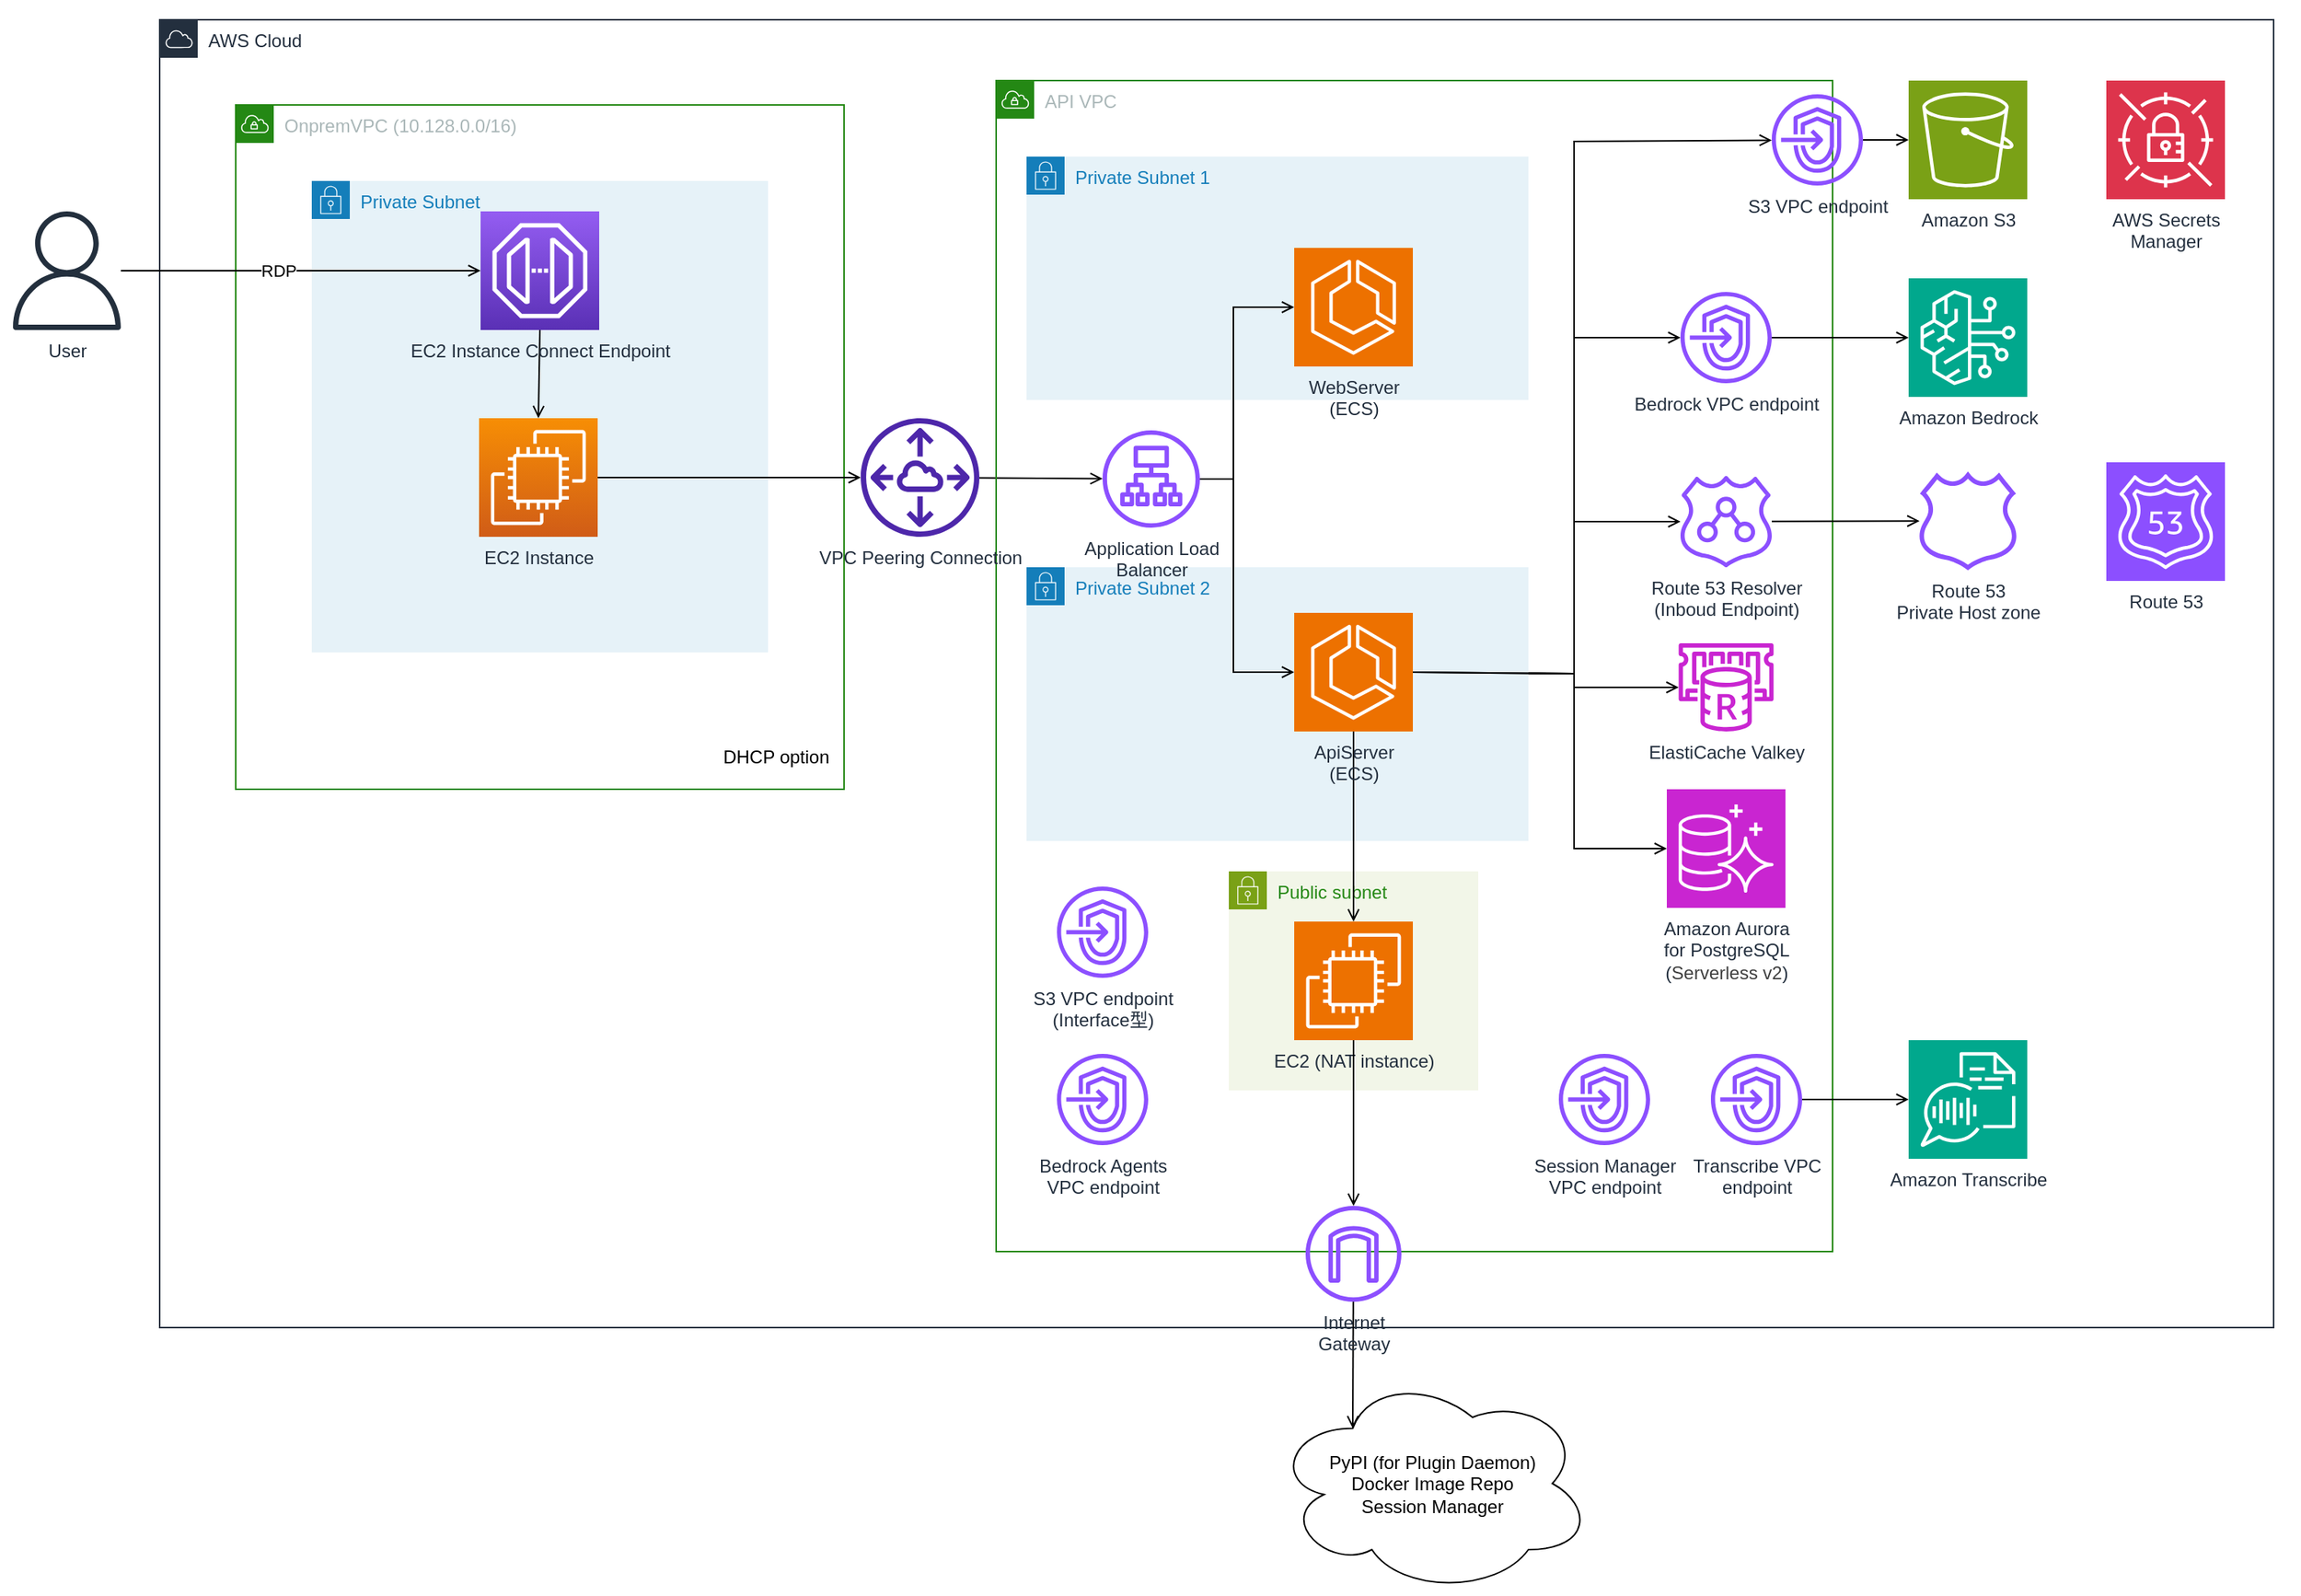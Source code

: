 <mxfile>
    <diagram name="構成図" id="scLz5ZwG_OTEOcT2iZyq">
        <mxGraphModel dx="1638" dy="1256" grid="1" gridSize="10" guides="1" tooltips="1" connect="1" arrows="1" fold="1" page="0" pageScale="1" pageWidth="1100" pageHeight="850" background="#ffffff" math="0" shadow="0">
            <root>
                <mxCell id="-Op6rsn55f1ckGNEvmAQ-0"/>
                <mxCell id="-Op6rsn55f1ckGNEvmAQ-1" style="locked=1;" parent="-Op6rsn55f1ckGNEvmAQ-0"/>
                <mxCell id="0" value="" style="rounded=0;whiteSpace=wrap;html=1;strokeColor=none;" vertex="1" parent="-Op6rsn55f1ckGNEvmAQ-1">
                    <mxGeometry x="-55" y="37" width="1512" height="1047" as="geometry"/>
                </mxCell>
                <mxCell id="-Op6rsn55f1ckGNEvmAQ-7" value="AWS Cloud" style="points=[[0,0],[0.25,0],[0.5,0],[0.75,0],[1,0],[1,0.25],[1,0.5],[1,0.75],[1,1],[0.75,1],[0.5,1],[0.25,1],[0,1],[0,0.75],[0,0.5],[0,0.25]];outlineConnect=0;gradientColor=none;html=1;whiteSpace=wrap;fontSize=12;fontStyle=0;container=0;pointerEvents=0;collapsible=0;recursiveResize=0;shape=mxgraph.aws4.group;grIcon=mxgraph.aws4.group_aws_cloud;strokeColor=#232F3E;fillColor=none;verticalAlign=top;align=left;spacingLeft=30;fontColor=#232F3E;dashed=0;perimeterSpacing=10;" parent="-Op6rsn55f1ckGNEvmAQ-1" vertex="1">
                    <mxGeometry x="50" y="50" width="1390" height="860" as="geometry"/>
                </mxCell>
                <mxCell id="-Op6rsn55f1ckGNEvmAQ-8" value="User" style="sketch=0;outlineConnect=0;fontColor=#232F3E;gradientColor=none;fillColor=#232F3D;strokeColor=none;dashed=0;verticalLabelPosition=bottom;verticalAlign=top;align=center;html=1;fontSize=12;fontStyle=0;aspect=fixed;pointerEvents=1;shape=mxgraph.aws4.user;container=0;" parent="-Op6rsn55f1ckGNEvmAQ-1" vertex="1">
                    <mxGeometry x="-50" y="176" width="78" height="78" as="geometry"/>
                </mxCell>
                <mxCell id="aWdYd8eRBDDAZTukUYf9-21" value="" style="endArrow=open;startArrow=none;html=1;rounded=0;startFill=0;endFill=0;" parent="-Op6rsn55f1ckGNEvmAQ-1" source="-Op6rsn55f1ckGNEvmAQ-16" target="aWdYd8eRBDDAZTukUYf9-20" edge="1">
                    <mxGeometry width="50" height="50" relative="1" as="geometry">
                        <mxPoint x="614" y="352" as="sourcePoint"/>
                        <mxPoint x="640" y="351.732" as="targetPoint"/>
                        <Array as="points"/>
                    </mxGeometry>
                </mxCell>
                <mxCell id="aWdYd8eRBDDAZTukUYf9-26" value="" style="endArrow=open;startArrow=none;html=1;rounded=0;startFill=0;endFill=0;exitX=1;exitY=0.5;exitDx=0;exitDy=0;exitPerimeter=0;" parent="-Op6rsn55f1ckGNEvmAQ-1" source="aWdYd8eRBDDAZTukUYf9-19" target="aWdYd8eRBDDAZTukUYf9-6" edge="1">
                    <mxGeometry width="50" height="50" relative="1" as="geometry">
                        <mxPoint x="990" y="340" as="sourcePoint"/>
                        <mxPoint x="1010" y="390" as="targetPoint"/>
                        <Array as="points">
                            <mxPoint x="980" y="480"/>
                            <mxPoint x="980" y="259"/>
                        </Array>
                    </mxGeometry>
                </mxCell>
                <mxCell id="aWdYd8eRBDDAZTukUYf9-27" value="" style="endArrow=open;startArrow=none;html=1;rounded=0;startFill=0;endFill=0;exitX=1;exitY=0.5;exitDx=0;exitDy=0;exitPerimeter=0;" parent="-Op6rsn55f1ckGNEvmAQ-1" source="aWdYd8eRBDDAZTukUYf9-19" target="aWdYd8eRBDDAZTukUYf9-8" edge="1">
                    <mxGeometry width="50" height="50" relative="1" as="geometry">
                        <mxPoint x="1180" y="203" as="sourcePoint"/>
                        <mxPoint x="1200" y="199" as="targetPoint"/>
                        <Array as="points">
                            <mxPoint x="980" y="480"/>
                            <mxPoint x="980" y="130"/>
                        </Array>
                    </mxGeometry>
                </mxCell>
                <mxCell id="rXge9O6t7DaGYMaKoHD8-5" value="" style="endArrow=open;startArrow=none;html=1;rounded=0;startFill=0;endFill=0;exitX=1;exitY=0.5;exitDx=0;exitDy=0;exitPerimeter=0;" parent="-Op6rsn55f1ckGNEvmAQ-1" source="aWdYd8eRBDDAZTukUYf9-19" target="rXge9O6t7DaGYMaKoHD8-2" edge="1">
                    <mxGeometry width="50" height="50" relative="1" as="geometry">
                        <mxPoint x="884" y="489" as="sourcePoint"/>
                        <mxPoint x="1000" y="380" as="targetPoint"/>
                        <Array as="points">
                            <mxPoint x="980" y="480"/>
                            <mxPoint x="980" y="380"/>
                        </Array>
                    </mxGeometry>
                </mxCell>
                <mxCell id="aWdYd8eRBDDAZTukUYf9-0" value="PyPI (for Plugin Daemon)&lt;div&gt;Docker Image Repo&lt;/div&gt;&lt;div&gt;Session Manager&lt;/div&gt;" style="ellipse;shape=cloud;whiteSpace=wrap;html=1;container=0;" parent="-Op6rsn55f1ckGNEvmAQ-1" vertex="1">
                    <mxGeometry x="782" y="940" width="210" height="145" as="geometry"/>
                </mxCell>
                <mxCell id="A0FoMAuSDGvXEwbJHEUI-2" value="ASR" style="locked=1;" parent="-Op6rsn55f1ckGNEvmAQ-0"/>
                <mxCell id="aWdYd8eRBDDAZTukUYf9-1" value="API VPC" style="points=[[0,0],[0.25,0],[0.5,0],[0.75,0],[1,0],[1,0.25],[1,0.5],[1,0.75],[1,1],[0.75,1],[0.5,1],[0.25,1],[0,1],[0,0.75],[0,0.5],[0,0.25]];outlineConnect=0;gradientColor=none;html=1;whiteSpace=wrap;fontSize=12;fontStyle=0;container=0;pointerEvents=0;collapsible=0;recursiveResize=0;shape=mxgraph.aws4.group;grIcon=mxgraph.aws4.group_vpc;strokeColor=#248814;fillColor=none;verticalAlign=top;align=left;spacingLeft=30;fontColor=#AAB7B8;dashed=0;" parent="A0FoMAuSDGvXEwbJHEUI-2" vertex="1">
                    <mxGeometry x="600" y="90" width="550" height="770" as="geometry"/>
                </mxCell>
                <mxCell id="aWdYd8eRBDDAZTukUYf9-2" value="Private Subnet 1" style="points=[[0,0],[0.25,0],[0.5,0],[0.75,0],[1,0],[1,0.25],[1,0.5],[1,0.75],[1,1],[0.75,1],[0.5,1],[0.25,1],[0,1],[0,0.75],[0,0.5],[0,0.25]];outlineConnect=0;gradientColor=none;html=1;whiteSpace=wrap;fontSize=12;fontStyle=0;container=0;pointerEvents=0;collapsible=0;recursiveResize=0;shape=mxgraph.aws4.group;grIcon=mxgraph.aws4.group_security_group;grStroke=0;strokeColor=#147EBA;fillColor=#E6F2F8;verticalAlign=top;align=left;spacingLeft=30;fontColor=#147EBA;dashed=0;" parent="A0FoMAuSDGvXEwbJHEUI-2" vertex="1">
                    <mxGeometry x="620" y="140" width="330" height="160" as="geometry"/>
                </mxCell>
                <mxCell id="aWdYd8eRBDDAZTukUYf9-3" value="Private Subnet 2" style="points=[[0,0],[0.25,0],[0.5,0],[0.75,0],[1,0],[1,0.25],[1,0.5],[1,0.75],[1,1],[0.75,1],[0.5,1],[0.25,1],[0,1],[0,0.75],[0,0.5],[0,0.25]];outlineConnect=0;gradientColor=none;html=1;whiteSpace=wrap;fontSize=12;fontStyle=0;container=0;pointerEvents=0;collapsible=0;recursiveResize=0;shape=mxgraph.aws4.group;grIcon=mxgraph.aws4.group_security_group;grStroke=0;strokeColor=#147EBA;fillColor=#E6F2F8;verticalAlign=top;align=left;spacingLeft=30;fontColor=#147EBA;dashed=0;" parent="A0FoMAuSDGvXEwbJHEUI-2" vertex="1">
                    <mxGeometry x="620" y="410" width="330" height="180" as="geometry"/>
                </mxCell>
                <mxCell id="aWdYd8eRBDDAZTukUYf9-4" value="Amazon Bedrock" style="sketch=0;points=[[0,0,0],[0.25,0,0],[0.5,0,0],[0.75,0,0],[1,0,0],[0,1,0],[0.25,1,0],[0.5,1,0],[0.75,1,0],[1,1,0],[0,0.25,0],[0,0.5,0],[0,0.75,0],[1,0.25,0],[1,0.5,0],[1,0.75,0]];outlineConnect=0;fontColor=#232F3E;fillColor=#01A88D;strokeColor=#ffffff;dashed=0;verticalLabelPosition=bottom;verticalAlign=top;align=center;html=1;fontSize=12;fontStyle=0;aspect=fixed;shape=mxgraph.aws4.resourceIcon;resIcon=mxgraph.aws4.bedrock;container=0;" parent="A0FoMAuSDGvXEwbJHEUI-2" vertex="1">
                    <mxGeometry x="1200" y="220" width="78" height="78" as="geometry"/>
                </mxCell>
                <mxCell id="aWdYd8eRBDDAZTukUYf9-5" value="" style="endArrow=open;startArrow=none;html=1;rounded=0;startFill=0;entryX=0;entryY=0.5;entryDx=0;entryDy=0;entryPerimeter=0;endFill=0;" parent="A0FoMAuSDGvXEwbJHEUI-2" source="aWdYd8eRBDDAZTukUYf9-6" target="aWdYd8eRBDDAZTukUYf9-4" edge="1">
                    <mxGeometry width="50" height="50" relative="1" as="geometry">
                        <mxPoint x="599" y="264" as="sourcePoint"/>
                        <mxPoint x="680" y="220" as="targetPoint"/>
                        <Array as="points"/>
                    </mxGeometry>
                </mxCell>
                <mxCell id="aWdYd8eRBDDAZTukUYf9-6" value="Bedrock VPC endpoint&lt;div&gt;&lt;br&gt;&lt;/div&gt;" style="sketch=0;outlineConnect=0;fontColor=#232F3E;gradientColor=none;fillColor=#8C4FFF;strokeColor=none;dashed=0;verticalLabelPosition=bottom;verticalAlign=top;align=center;html=1;fontSize=12;fontStyle=0;aspect=fixed;pointerEvents=1;shape=mxgraph.aws4.endpoints;container=0;" parent="A0FoMAuSDGvXEwbJHEUI-2" vertex="1">
                    <mxGeometry x="1050" y="229" width="60" height="60" as="geometry"/>
                </mxCell>
                <mxCell id="aWdYd8eRBDDAZTukUYf9-7" value="Amazon S3" style="sketch=0;points=[[0,0,0],[0.25,0,0],[0.5,0,0],[0.75,0,0],[1,0,0],[0,1,0],[0.25,1,0],[0.5,1,0],[0.75,1,0],[1,1,0],[0,0.25,0],[0,0.5,0],[0,0.75,0],[1,0.25,0],[1,0.5,0],[1,0.75,0]];outlineConnect=0;fontColor=#232F3E;fillColor=#7AA116;strokeColor=#ffffff;dashed=0;verticalLabelPosition=bottom;verticalAlign=top;align=center;html=1;fontSize=12;fontStyle=0;aspect=fixed;shape=mxgraph.aws4.resourceIcon;resIcon=mxgraph.aws4.s3;" parent="A0FoMAuSDGvXEwbJHEUI-2" vertex="1">
                    <mxGeometry x="1200" y="90" width="78" height="78" as="geometry"/>
                </mxCell>
                <mxCell id="aWdYd8eRBDDAZTukUYf9-8" value="S3 VPC endpoint&lt;div&gt;&lt;br&gt;&lt;/div&gt;" style="sketch=0;outlineConnect=0;fontColor=#232F3E;gradientColor=none;fillColor=#8C4FFF;strokeColor=none;dashed=0;verticalLabelPosition=bottom;verticalAlign=top;align=center;html=1;fontSize=12;fontStyle=0;aspect=fixed;pointerEvents=1;shape=mxgraph.aws4.endpoints;container=0;" parent="A0FoMAuSDGvXEwbJHEUI-2" vertex="1">
                    <mxGeometry x="1110" y="99" width="60" height="60" as="geometry"/>
                </mxCell>
                <mxCell id="aWdYd8eRBDDAZTukUYf9-9" value="" style="endArrow=open;startArrow=none;html=1;rounded=0;startFill=0;endFill=0;entryX=0;entryY=0.5;entryDx=0;entryDy=0;entryPerimeter=0;" parent="A0FoMAuSDGvXEwbJHEUI-2" source="aWdYd8eRBDDAZTukUYf9-8" target="aWdYd8eRBDDAZTukUYf9-7" edge="1">
                    <mxGeometry width="50" height="50" relative="1" as="geometry">
                        <mxPoint x="884" y="420" as="sourcePoint"/>
                        <mxPoint x="1020" y="331" as="targetPoint"/>
                        <Array as="points"/>
                    </mxGeometry>
                </mxCell>
                <mxCell id="aWdYd8eRBDDAZTukUYf9-10" value="Public subnet" style="points=[[0,0],[0.25,0],[0.5,0],[0.75,0],[1,0],[1,0.25],[1,0.5],[1,0.75],[1,1],[0.75,1],[0.5,1],[0.25,1],[0,1],[0,0.75],[0,0.5],[0,0.25]];outlineConnect=0;gradientColor=none;html=1;whiteSpace=wrap;fontSize=12;fontStyle=0;container=0;pointerEvents=0;collapsible=0;recursiveResize=0;shape=mxgraph.aws4.group;grIcon=mxgraph.aws4.group_security_group;grStroke=0;strokeColor=#7AA116;fillColor=#F2F6E8;verticalAlign=top;align=left;spacingLeft=30;fontColor=#248814;dashed=0;" parent="A0FoMAuSDGvXEwbJHEUI-2" vertex="1">
                    <mxGeometry x="753" y="610" width="164" height="144" as="geometry"/>
                </mxCell>
                <mxCell id="aWdYd8eRBDDAZTukUYf9-11" value="" style="endArrow=open;startArrow=none;html=1;rounded=0;startFill=0;endFill=0;entryX=0.25;entryY=0.25;entryDx=0;entryDy=0;entryPerimeter=0;" parent="A0FoMAuSDGvXEwbJHEUI-2" source="aWdYd8eRBDDAZTukUYf9-12" target="aWdYd8eRBDDAZTukUYf9-0" edge="1">
                    <mxGeometry width="50" height="50" relative="1" as="geometry">
                        <mxPoint x="1085" y="731" as="sourcePoint"/>
                        <mxPoint x="1340" y="721" as="targetPoint"/>
                        <Array as="points"/>
                    </mxGeometry>
                </mxCell>
                <mxCell id="aWdYd8eRBDDAZTukUYf9-12" value="Internet&lt;div&gt;Gateway&lt;/div&gt;" style="sketch=0;outlineConnect=0;fontColor=#232F3E;gradientColor=none;fillColor=#8C4FFF;strokeColor=none;dashed=0;verticalLabelPosition=bottom;verticalAlign=top;align=center;html=1;fontSize=12;fontStyle=0;aspect=fixed;pointerEvents=1;shape=mxgraph.aws4.internet_gateway;container=0;" parent="A0FoMAuSDGvXEwbJHEUI-2" vertex="1">
                    <mxGeometry x="803.5" y="830" width="63" height="63" as="geometry"/>
                </mxCell>
                <mxCell id="rXge9O6t7DaGYMaKoHD8-2" value="Route 53 Resolver&lt;div&gt;(Inboud Endpoint)&lt;/div&gt;" style="sketch=0;outlineConnect=0;fontColor=#232F3E;gradientColor=none;fillColor=#8C4FFF;strokeColor=none;dashed=0;verticalLabelPosition=bottom;verticalAlign=top;align=center;html=1;fontSize=12;fontStyle=0;aspect=fixed;pointerEvents=1;shape=mxgraph.aws4.route_53_resolver;" parent="A0FoMAuSDGvXEwbJHEUI-2" vertex="1">
                    <mxGeometry x="1050" y="350" width="60" height="60" as="geometry"/>
                </mxCell>
                <mxCell id="BU0Ik7JDDgYD2u-8v20c-0" value="Route 53" style="sketch=0;points=[[0,0,0],[0.25,0,0],[0.5,0,0],[0.75,0,0],[1,0,0],[0,1,0],[0.25,1,0],[0.5,1,0],[0.75,1,0],[1,1,0],[0,0.25,0],[0,0.5,0],[0,0.75,0],[1,0.25,0],[1,0.5,0],[1,0.75,0]];outlineConnect=0;fontColor=#232F3E;fillColor=#8C4FFF;strokeColor=#ffffff;dashed=0;verticalLabelPosition=bottom;verticalAlign=top;align=center;html=1;fontSize=12;fontStyle=0;aspect=fixed;shape=mxgraph.aws4.resourceIcon;resIcon=mxgraph.aws4.route_53;" parent="A0FoMAuSDGvXEwbJHEUI-2" vertex="1">
                    <mxGeometry x="1330" y="341" width="78" height="78" as="geometry"/>
                </mxCell>
                <mxCell id="BU0Ik7JDDgYD2u-8v20c-3" value="Route 53&lt;div&gt;Private Host zone&lt;/div&gt;" style="sketch=0;outlineConnect=0;fontColor=#232F3E;gradientColor=none;fillColor=#8C4FFF;strokeColor=none;dashed=0;verticalLabelPosition=bottom;verticalAlign=top;align=center;html=1;fontSize=12;fontStyle=0;aspect=fixed;pointerEvents=1;shape=mxgraph.aws4.hosted_zone;" parent="A0FoMAuSDGvXEwbJHEUI-2" vertex="1">
                    <mxGeometry x="1206.08" y="347" width="65.85" height="65" as="geometry"/>
                </mxCell>
                <mxCell id="BU0Ik7JDDgYD2u-8v20c-4" value="" style="endArrow=open;startArrow=none;html=1;rounded=0;startFill=0;endFill=0;" parent="A0FoMAuSDGvXEwbJHEUI-2" source="rXge9O6t7DaGYMaKoHD8-2" target="BU0Ik7JDDgYD2u-8v20c-3" edge="1">
                    <mxGeometry width="50" height="50" relative="1" as="geometry">
                        <mxPoint x="1120" y="269" as="sourcePoint"/>
                        <mxPoint x="1210" y="269" as="targetPoint"/>
                        <Array as="points"/>
                    </mxGeometry>
                </mxCell>
                <mxCell id="A0FoMAuSDGvXEwbJHEUI-3" value="debug: true" style="locked=1;" parent="-Op6rsn55f1ckGNEvmAQ-0"/>
                <mxCell id="-Op6rsn55f1ckGNEvmAQ-3" value="Private Subnet" style="points=[[0,0],[0.25,0],[0.5,0],[0.75,0],[1,0],[1,0.25],[1,0.5],[1,0.75],[1,1],[0.75,1],[0.5,1],[0.25,1],[0,1],[0,0.75],[0,0.5],[0,0.25]];outlineConnect=0;gradientColor=none;html=1;whiteSpace=wrap;fontSize=12;fontStyle=0;container=0;pointerEvents=0;collapsible=0;recursiveResize=0;shape=mxgraph.aws4.group;grIcon=mxgraph.aws4.group_security_group;grStroke=0;strokeColor=#147EBA;fillColor=#E6F2F8;verticalAlign=top;align=left;spacingLeft=30;fontColor=#147EBA;dashed=0;" parent="A0FoMAuSDGvXEwbJHEUI-3" vertex="1">
                    <mxGeometry x="150" y="156" width="300" height="310" as="geometry"/>
                </mxCell>
                <mxCell id="-Op6rsn55f1ckGNEvmAQ-13" value="OnpremVPC (10.128.0.0/16)" style="points=[[0,0],[0.25,0],[0.5,0],[0.75,0],[1,0],[1,0.25],[1,0.5],[1,0.75],[1,1],[0.75,1],[0.5,1],[0.25,1],[0,1],[0,0.75],[0,0.5],[0,0.25]];outlineConnect=0;gradientColor=none;html=1;whiteSpace=wrap;fontSize=12;fontStyle=0;container=0;pointerEvents=0;collapsible=0;recursiveResize=0;shape=mxgraph.aws4.group;grIcon=mxgraph.aws4.group_vpc;strokeColor=#248814;fillColor=none;verticalAlign=top;align=left;spacingLeft=30;fontColor=#AAB7B8;dashed=0;" parent="A0FoMAuSDGvXEwbJHEUI-3" vertex="1">
                    <mxGeometry x="100" y="106" width="400" height="450" as="geometry"/>
                </mxCell>
                <mxCell id="-Op6rsn55f1ckGNEvmAQ-14" value="EC2 Instance" style="sketch=0;points=[[0,0,0],[0.25,0,0],[0.5,0,0],[0.75,0,0],[1,0,0],[0,1,0],[0.25,1,0],[0.5,1,0],[0.75,1,0],[1,1,0],[0,0.25,0],[0,0.5,0],[0,0.75,0],[1,0.25,0],[1,0.5,0],[1,0.75,0]];outlineConnect=0;fontColor=#232F3E;gradientColor=#F78E04;gradientDirection=north;fillColor=#D05C17;strokeColor=#ffffff;dashed=0;verticalLabelPosition=bottom;verticalAlign=top;align=center;html=1;fontSize=12;fontStyle=0;aspect=fixed;shape=mxgraph.aws4.resourceIcon;resIcon=mxgraph.aws4.ec2;container=0;" parent="A0FoMAuSDGvXEwbJHEUI-3" vertex="1">
                    <mxGeometry x="260" y="312" width="78" height="78" as="geometry"/>
                </mxCell>
                <mxCell id="-Op6rsn55f1ckGNEvmAQ-15" value="" style="endArrow=open;html=1;rounded=0;exitX=0.5;exitY=1;exitDx=0;exitDy=0;exitPerimeter=0;entryX=0.5;entryY=0;entryDx=0;entryDy=0;entryPerimeter=0;endFill=0;" parent="A0FoMAuSDGvXEwbJHEUI-3" source="-Op6rsn55f1ckGNEvmAQ-25" target="-Op6rsn55f1ckGNEvmAQ-14" edge="1">
                    <mxGeometry width="50" height="50" relative="1" as="geometry">
                        <mxPoint x="250" y="346" as="sourcePoint"/>
                        <mxPoint x="300" y="296" as="targetPoint"/>
                    </mxGeometry>
                </mxCell>
                <mxCell id="-Op6rsn55f1ckGNEvmAQ-16" value="VPC Peering Connection" style="sketch=0;outlineConnect=0;fontColor=#232F3E;gradientColor=none;fillColor=#4D27AA;strokeColor=none;dashed=0;verticalLabelPosition=bottom;verticalAlign=top;align=center;html=1;fontSize=12;fontStyle=0;aspect=fixed;pointerEvents=1;shape=mxgraph.aws4.peering;container=0;" parent="A0FoMAuSDGvXEwbJHEUI-3" vertex="1">
                    <mxGeometry x="511" y="312" width="78" height="78" as="geometry"/>
                </mxCell>
                <mxCell id="-Op6rsn55f1ckGNEvmAQ-17" value="" style="endArrow=open;startArrow=none;html=1;rounded=0;exitX=1;exitY=0.5;exitDx=0;exitDy=0;exitPerimeter=0;entryX=0;entryY=0.5;entryDx=0;entryDy=0;entryPerimeter=0;endFill=0;startFill=0;" parent="A0FoMAuSDGvXEwbJHEUI-3" source="-Op6rsn55f1ckGNEvmAQ-14" target="-Op6rsn55f1ckGNEvmAQ-16" edge="1">
                    <mxGeometry width="50" height="50" relative="1" as="geometry">
                        <mxPoint x="340" y="360" as="sourcePoint"/>
                        <mxPoint x="390" y="310" as="targetPoint"/>
                    </mxGeometry>
                </mxCell>
                <mxCell id="-Op6rsn55f1ckGNEvmAQ-24" value="DHCP option" style="text;html=1;align=center;verticalAlign=middle;resizable=0;points=[];autosize=1;strokeColor=none;fillColor=none;container=0;" parent="A0FoMAuSDGvXEwbJHEUI-3" vertex="1">
                    <mxGeometry x="410" y="520" width="90" height="30" as="geometry"/>
                </mxCell>
                <mxCell id="-Op6rsn55f1ckGNEvmAQ-25" value="EC2 Instance Connect Endpoint" style="sketch=0;points=[[0,0,0],[0.25,0,0],[0.5,0,0],[0.75,0,0],[1,0,0],[0,1,0],[0.25,1,0],[0.5,1,0],[0.75,1,0],[1,1,0],[0,0.25,0],[0,0.5,0],[0,0.75,0],[1,0.25,0],[1,0.5,0],[1,0.75,0]];outlineConnect=0;fontColor=#232F3E;gradientColor=#945DF2;gradientDirection=north;fillColor=#5A30B5;strokeColor=#ffffff;dashed=0;verticalLabelPosition=bottom;verticalAlign=top;align=center;html=1;fontSize=12;fontStyle=0;aspect=fixed;shape=mxgraph.aws4.resourceIcon;resIcon=mxgraph.aws4.endpoint;container=0;" parent="A0FoMAuSDGvXEwbJHEUI-3" vertex="1">
                    <mxGeometry x="261" y="176" width="78" height="78" as="geometry"/>
                </mxCell>
                <mxCell id="-Op6rsn55f1ckGNEvmAQ-9" value="" style="endArrow=open;html=1;rounded=0;exitX=1;exitY=0.5;exitDx=0;exitDy=0;exitPerimeter=0;entryX=0;entryY=0.5;entryDx=0;entryDy=0;entryPerimeter=0;endFill=0;" parent="A0FoMAuSDGvXEwbJHEUI-3" source="-Op6rsn55f1ckGNEvmAQ-8" target="-Op6rsn55f1ckGNEvmAQ-25" edge="1">
                    <mxGeometry width="50" height="50" relative="1" as="geometry">
                        <mxPoint x="190" y="146" as="sourcePoint"/>
                        <mxPoint x="240" y="96" as="targetPoint"/>
                    </mxGeometry>
                </mxCell>
                <mxCell id="-Op6rsn55f1ckGNEvmAQ-10" value="RDP" style="edgeLabel;html=1;align=center;verticalAlign=middle;resizable=0;points=[];container=0;" parent="-Op6rsn55f1ckGNEvmAQ-9" vertex="1" connectable="0">
                    <mxGeometry x="-0.136" y="-6" relative="1" as="geometry">
                        <mxPoint x="1" y="-6" as="offset"/>
                    </mxGeometry>
                </mxCell>
                <mxCell id="jjFCbZ7Wsx-VuOCYujKB-0" value="difySetup: true" style="locked=1;" parent="-Op6rsn55f1ckGNEvmAQ-0"/>
                <mxCell id="aWdYd8eRBDDAZTukUYf9-14" value="EC2 (NAT instance)" style="sketch=0;points=[[0,0,0],[0.25,0,0],[0.5,0,0],[0.75,0,0],[1,0,0],[0,1,0],[0.25,1,0],[0.5,1,0],[0.75,1,0],[1,1,0],[0,0.25,0],[0,0.5,0],[0,0.75,0],[1,0.25,0],[1,0.5,0],[1,0.75,0]];outlineConnect=0;fontColor=#232F3E;fillColor=#ED7100;strokeColor=#ffffff;dashed=0;verticalLabelPosition=bottom;verticalAlign=top;align=center;html=1;fontSize=12;fontStyle=0;aspect=fixed;shape=mxgraph.aws4.resourceIcon;resIcon=mxgraph.aws4.ec2;container=0;" parent="jjFCbZ7Wsx-VuOCYujKB-0" vertex="1">
                    <mxGeometry x="796" y="643" width="78" height="78" as="geometry"/>
                </mxCell>
                <mxCell id="aWdYd8eRBDDAZTukUYf9-15" value="" style="endArrow=open;startArrow=none;html=1;rounded=0;startFill=0;endFill=0;exitX=0.5;exitY=1;exitDx=0;exitDy=0;exitPerimeter=0;entryX=0.5;entryY=0;entryDx=0;entryDy=0;entryPerimeter=0;" parent="jjFCbZ7Wsx-VuOCYujKB-0" source="aWdYd8eRBDDAZTukUYf9-19" target="aWdYd8eRBDDAZTukUYf9-14" edge="1">
                    <mxGeometry width="50" height="50" relative="1" as="geometry">
                        <mxPoint x="884" y="489" as="sourcePoint"/>
                        <mxPoint x="1051" y="549" as="targetPoint"/>
                    </mxGeometry>
                </mxCell>
                <mxCell id="aWdYd8eRBDDAZTukUYf9-13" value="" style="endArrow=open;startArrow=none;html=1;rounded=0;startFill=0;exitX=0.5;exitY=1;exitDx=0;exitDy=0;exitPerimeter=0;endFill=0;" parent="jjFCbZ7Wsx-VuOCYujKB-0" source="aWdYd8eRBDDAZTukUYf9-14" target="aWdYd8eRBDDAZTukUYf9-12" edge="1">
                    <mxGeometry width="50" height="50" relative="1" as="geometry">
                        <mxPoint x="1050" y="724" as="sourcePoint"/>
                        <mxPoint x="1110" y="721" as="targetPoint"/>
                        <Array as="points"/>
                    </mxGeometry>
                </mxCell>
                <mxCell id="A0FoMAuSDGvXEwbJHEUI-4" value="optional" style="" parent="-Op6rsn55f1ckGNEvmAQ-0"/>
                <mxCell id="tkBSnGC2P5niM5_FBsbE-1" value="Transcribe VPC&lt;div&gt;endpoint&lt;div&gt;&lt;br&gt;&lt;/div&gt;&lt;/div&gt;" style="sketch=0;outlineConnect=0;fontColor=#232F3E;gradientColor=none;fillColor=#8C4FFF;strokeColor=none;dashed=0;verticalLabelPosition=bottom;verticalAlign=top;align=center;html=1;fontSize=12;fontStyle=0;aspect=fixed;pointerEvents=1;shape=mxgraph.aws4.endpoints;container=0;" parent="A0FoMAuSDGvXEwbJHEUI-4" vertex="1">
                    <mxGeometry x="1070" y="730" width="60" height="60" as="geometry"/>
                </mxCell>
                <mxCell id="tkBSnGC2P5niM5_FBsbE-2" value="Bedrock Agents&lt;div&gt;VPC&amp;nbsp;&lt;span style=&quot;background-color: transparent;&quot;&gt;endpoint&lt;/span&gt;&lt;div&gt;&lt;div&gt;&lt;br&gt;&lt;/div&gt;&lt;/div&gt;&lt;/div&gt;" style="sketch=0;outlineConnect=0;fontColor=#232F3E;gradientColor=none;fillColor=#8C4FFF;strokeColor=none;dashed=0;verticalLabelPosition=bottom;verticalAlign=top;align=center;html=1;fontSize=12;fontStyle=0;aspect=fixed;pointerEvents=1;shape=mxgraph.aws4.endpoints;container=0;" parent="A0FoMAuSDGvXEwbJHEUI-4" vertex="1">
                    <mxGeometry x="640" y="730" width="60" height="60" as="geometry"/>
                </mxCell>
                <mxCell id="tkBSnGC2P5niM5_FBsbE-3" value="Session Manager&lt;br&gt;&lt;div&gt;VPC&amp;nbsp;&lt;span style=&quot;background-color: transparent;&quot;&gt;endpoint&lt;/span&gt;&lt;div&gt;&lt;div&gt;&lt;br&gt;&lt;/div&gt;&lt;/div&gt;&lt;/div&gt;" style="sketch=0;outlineConnect=0;fontColor=#232F3E;gradientColor=none;fillColor=#8C4FFF;strokeColor=none;dashed=0;verticalLabelPosition=bottom;verticalAlign=top;align=center;html=1;fontSize=12;fontStyle=0;aspect=fixed;pointerEvents=1;shape=mxgraph.aws4.endpoints;container=0;" parent="A0FoMAuSDGvXEwbJHEUI-4" vertex="1">
                    <mxGeometry x="970" y="730" width="60" height="60" as="geometry"/>
                </mxCell>
                <mxCell id="A0FoMAuSDGvXEwbJHEUI-0" value="" style="endArrow=open;startArrow=none;html=1;rounded=0;startFill=0;entryX=0;entryY=0.5;entryDx=0;entryDy=0;entryPerimeter=0;endFill=0;" parent="A0FoMAuSDGvXEwbJHEUI-4" source="tkBSnGC2P5niM5_FBsbE-1" target="A0FoMAuSDGvXEwbJHEUI-1" edge="1">
                    <mxGeometry width="50" height="50" relative="1" as="geometry">
                        <mxPoint x="1130" y="760" as="sourcePoint"/>
                        <mxPoint x="1220" y="269" as="targetPoint"/>
                        <Array as="points"/>
                    </mxGeometry>
                </mxCell>
                <mxCell id="A0FoMAuSDGvXEwbJHEUI-1" value="Amazon Transcribe" style="sketch=0;points=[[0,0,0],[0.25,0,0],[0.5,0,0],[0.75,0,0],[1,0,0],[0,1,0],[0.25,1,0],[0.5,1,0],[0.75,1,0],[1,1,0],[0,0.25,0],[0,0.5,0],[0,0.75,0],[1,0.25,0],[1,0.5,0],[1,0.75,0]];outlineConnect=0;fontColor=#232F3E;fillColor=#01A88D;strokeColor=#ffffff;dashed=0;verticalLabelPosition=bottom;verticalAlign=top;align=center;html=1;fontSize=12;fontStyle=0;aspect=fixed;shape=mxgraph.aws4.resourceIcon;resIcon=mxgraph.aws4.transcribe;" parent="A0FoMAuSDGvXEwbJHEUI-4" vertex="1">
                    <mxGeometry x="1200" y="721" width="78" height="78" as="geometry"/>
                </mxCell>
                <mxCell id="jjFCbZ7Wsx-VuOCYujKB-1" value="&lt;div&gt;&lt;div&gt;&lt;div&gt;S3 VPC endpoint&lt;/div&gt;&lt;/div&gt;&lt;/div&gt;&lt;div&gt;(Interface型&lt;span style=&quot;background-color: transparent;&quot;&gt;)&lt;/span&gt;&lt;/div&gt;" style="sketch=0;outlineConnect=0;fontColor=#232F3E;gradientColor=none;fillColor=#8C4FFF;strokeColor=none;dashed=0;verticalLabelPosition=bottom;verticalAlign=top;align=center;html=1;fontSize=12;fontStyle=0;aspect=fixed;pointerEvents=1;shape=mxgraph.aws4.endpoints;container=0;" vertex="1" parent="A0FoMAuSDGvXEwbJHEUI-4">
                    <mxGeometry x="640" y="620" width="60" height="60" as="geometry"/>
                </mxCell>
                <mxCell id="A0FoMAuSDGvXEwbJHEUI-5" value="DifyOnAWS" style="locked=1;" parent="-Op6rsn55f1ckGNEvmAQ-0"/>
                <mxCell id="aWdYd8eRBDDAZTukUYf9-16" value="WebServer&lt;div&gt;(ECS)&lt;/div&gt;" style="sketch=0;points=[[0,0,0],[0.25,0,0],[0.5,0,0],[0.75,0,0],[1,0,0],[0,1,0],[0.25,1,0],[0.5,1,0],[0.75,1,0],[1,1,0],[0,0.25,0],[0,0.5,0],[0,0.75,0],[1,0.25,0],[1,0.5,0],[1,0.75,0]];outlineConnect=0;fontColor=#232F3E;fillColor=#ED7100;strokeColor=#ffffff;dashed=0;verticalLabelPosition=bottom;verticalAlign=top;align=center;html=1;fontSize=12;fontStyle=0;aspect=fixed;shape=mxgraph.aws4.resourceIcon;resIcon=mxgraph.aws4.ecs;" parent="A0FoMAuSDGvXEwbJHEUI-5" vertex="1">
                    <mxGeometry x="796" y="200" width="78" height="78" as="geometry"/>
                </mxCell>
                <mxCell id="aWdYd8eRBDDAZTukUYf9-17" value="" style="endArrow=open;startArrow=none;html=1;rounded=0;startFill=0;endFill=0;entryX=0;entryY=0.5;entryDx=0;entryDy=0;entryPerimeter=0;" parent="A0FoMAuSDGvXEwbJHEUI-5" source="aWdYd8eRBDDAZTukUYf9-20" target="aWdYd8eRBDDAZTukUYf9-16" edge="1">
                    <mxGeometry width="50" height="50" relative="1" as="geometry">
                        <mxPoint x="416" y="360" as="sourcePoint"/>
                        <mxPoint x="596" y="360" as="targetPoint"/>
                        <Array as="points">
                            <mxPoint x="756" y="352"/>
                            <mxPoint x="756" y="239"/>
                        </Array>
                    </mxGeometry>
                </mxCell>
                <mxCell id="aWdYd8eRBDDAZTukUYf9-18" value="" style="endArrow=open;startArrow=none;html=1;rounded=0;startFill=0;endFill=0;entryX=0;entryY=0.5;entryDx=0;entryDy=0;entryPerimeter=0;" parent="A0FoMAuSDGvXEwbJHEUI-5" source="aWdYd8eRBDDAZTukUYf9-20" target="aWdYd8eRBDDAZTukUYf9-19" edge="1">
                    <mxGeometry width="50" height="50" relative="1" as="geometry">
                        <mxPoint x="744" y="362" as="sourcePoint"/>
                        <mxPoint x="806" y="249" as="targetPoint"/>
                        <Array as="points">
                            <mxPoint x="756" y="352"/>
                            <mxPoint x="756" y="479"/>
                        </Array>
                    </mxGeometry>
                </mxCell>
                <mxCell id="aWdYd8eRBDDAZTukUYf9-20" value="Application Load&lt;div&gt;Balancer&lt;/div&gt;" style="sketch=0;outlineConnect=0;fontColor=#232F3E;gradientColor=none;fillColor=#8C4FFF;strokeColor=none;dashed=0;verticalLabelPosition=bottom;verticalAlign=top;align=center;html=1;fontSize=12;fontStyle=0;aspect=fixed;pointerEvents=1;shape=mxgraph.aws4.application_load_balancer;" parent="A0FoMAuSDGvXEwbJHEUI-5" vertex="1">
                    <mxGeometry x="670" y="320" width="64" height="64" as="geometry"/>
                </mxCell>
                <mxCell id="aWdYd8eRBDDAZTukUYf9-19" value="ApiServer&lt;div&gt;(ECS)&lt;/div&gt;" style="sketch=0;points=[[0,0,0],[0.25,0,0],[0.5,0,0],[0.75,0,0],[1,0,0],[0,1,0],[0.25,1,0],[0.5,1,0],[0.75,1,0],[1,1,0],[0,0.25,0],[0,0.5,0],[0,0.75,0],[1,0.25,0],[1,0.5,0],[1,0.75,0]];outlineConnect=0;fontColor=#232F3E;fillColor=#ED7100;strokeColor=#ffffff;dashed=0;verticalLabelPosition=bottom;verticalAlign=top;align=center;html=1;fontSize=12;fontStyle=0;aspect=fixed;shape=mxgraph.aws4.resourceIcon;resIcon=mxgraph.aws4.ecs;" parent="A0FoMAuSDGvXEwbJHEUI-5" vertex="1">
                    <mxGeometry x="796" y="440" width="78" height="78" as="geometry"/>
                </mxCell>
                <mxCell id="aWdYd8eRBDDAZTukUYf9-24" value="Amazon Aurora&lt;div&gt;&lt;span style=&quot;background-color: transparent;&quot;&gt;for PostgreSQL&lt;/span&gt;&lt;/div&gt;&lt;div&gt;&lt;span style=&quot;background-color: transparent;&quot;&gt;(&lt;/span&gt;&lt;span style=&quot;background-color: transparent; color: rgb(63, 63, 63);&quot;&gt;Serverless v2&lt;/span&gt;&lt;span style=&quot;background-color: transparent;&quot;&gt;)&lt;/span&gt;&lt;/div&gt;" style="sketch=0;points=[[0,0,0],[0.25,0,0],[0.5,0,0],[0.75,0,0],[1,0,0],[0,1,0],[0.25,1,0],[0.5,1,0],[0.75,1,0],[1,1,0],[0,0.25,0],[0,0.5,0],[0,0.75,0],[1,0.25,0],[1,0.5,0],[1,0.75,0]];outlineConnect=0;fontColor=#232F3E;fillColor=#C925D1;strokeColor=#ffffff;dashed=0;verticalLabelPosition=bottom;verticalAlign=top;align=center;html=1;fontSize=12;fontStyle=0;aspect=fixed;shape=mxgraph.aws4.resourceIcon;resIcon=mxgraph.aws4.aurora;" parent="A0FoMAuSDGvXEwbJHEUI-5" vertex="1">
                    <mxGeometry x="1041" y="556" width="78" height="78" as="geometry"/>
                </mxCell>
                <mxCell id="aWdYd8eRBDDAZTukUYf9-25" value="ElastiCache Valkey" style="sketch=0;outlineConnect=0;fontColor=#232F3E;gradientColor=none;fillColor=#C925D1;strokeColor=none;dashed=0;verticalLabelPosition=bottom;verticalAlign=top;align=center;html=1;fontSize=12;fontStyle=0;aspect=fixed;pointerEvents=1;shape=mxgraph.aws4.elasticache_for_redis;" parent="A0FoMAuSDGvXEwbJHEUI-5" vertex="1">
                    <mxGeometry x="1047.21" y="460" width="65.57" height="58" as="geometry"/>
                </mxCell>
                <mxCell id="aWdYd8eRBDDAZTukUYf9-22" value="" style="endArrow=open;startArrow=none;html=1;rounded=0;startFill=0;endFill=0;exitX=1;exitY=0.5;exitDx=0;exitDy=0;exitPerimeter=0;" parent="A0FoMAuSDGvXEwbJHEUI-5" source="aWdYd8eRBDDAZTukUYf9-19" target="aWdYd8eRBDDAZTukUYf9-25" edge="1">
                    <mxGeometry width="50" height="50" relative="1" as="geometry">
                        <mxPoint x="884" y="489" as="sourcePoint"/>
                        <mxPoint x="1051" y="549" as="targetPoint"/>
                        <Array as="points">
                            <mxPoint x="980" y="480"/>
                            <mxPoint x="980" y="489"/>
                        </Array>
                    </mxGeometry>
                </mxCell>
                <mxCell id="aWdYd8eRBDDAZTukUYf9-23" value="" style="endArrow=open;startArrow=none;html=1;rounded=0;startFill=0;endFill=0;exitX=1;exitY=0.5;exitDx=0;exitDy=0;exitPerimeter=0;entryX=0;entryY=0.5;entryDx=0;entryDy=0;entryPerimeter=0;" parent="A0FoMAuSDGvXEwbJHEUI-5" source="aWdYd8eRBDDAZTukUYf9-19" target="aWdYd8eRBDDAZTukUYf9-24" edge="1">
                    <mxGeometry width="50" height="50" relative="1" as="geometry">
                        <mxPoint x="884" y="489" as="sourcePoint"/>
                        <mxPoint x="1120" y="208" as="targetPoint"/>
                        <Array as="points">
                            <mxPoint x="980" y="480"/>
                            <mxPoint x="980" y="595"/>
                        </Array>
                    </mxGeometry>
                </mxCell>
                <mxCell id="aWdYd8eRBDDAZTukUYf9-28" value="AWS Secrets&lt;div&gt;Manager&lt;/div&gt;" style="sketch=0;points=[[0,0,0],[0.25,0,0],[0.5,0,0],[0.75,0,0],[1,0,0],[0,1,0],[0.25,1,0],[0.5,1,0],[0.75,1,0],[1,1,0],[0,0.25,0],[0,0.5,0],[0,0.75,0],[1,0.25,0],[1,0.5,0],[1,0.75,0]];outlineConnect=0;fontColor=#232F3E;fillColor=#DD344C;strokeColor=#ffffff;dashed=0;verticalLabelPosition=bottom;verticalAlign=top;align=center;html=1;fontSize=12;fontStyle=0;aspect=fixed;shape=mxgraph.aws4.resourceIcon;resIcon=mxgraph.aws4.secrets_manager;" parent="A0FoMAuSDGvXEwbJHEUI-5" vertex="1">
                    <mxGeometry x="1330" y="90" width="78" height="78" as="geometry"/>
                </mxCell>
            </root>
        </mxGraphModel>
    </diagram>
    <diagram id="uppT4LE7XmCDqtwzKAN2" name="オンプレイメージ">
        <mxGraphModel dx="1133" dy="691" grid="1" gridSize="10" guides="1" tooltips="1" connect="1" arrows="1" fold="1" page="1" pageScale="1" pageWidth="827" pageHeight="1169" math="0" shadow="0">
            <root>
                <mxCell id="0"/>
                <mxCell id="1" style="locked=1;" parent="0"/>
                <mxCell id="ev9jzA7y2pLPqHoAghrJ-1" value="User" style="sketch=0;outlineConnect=0;fontColor=#232F3E;gradientColor=none;fillColor=#232F3D;strokeColor=none;dashed=0;verticalLabelPosition=bottom;verticalAlign=top;align=center;html=1;fontSize=12;fontStyle=0;aspect=fixed;pointerEvents=1;shape=mxgraph.aws4.user;container=0;" parent="1" vertex="1">
                    <mxGeometry x="60" y="311" width="78" height="78" as="geometry"/>
                </mxCell>
                <mxCell id="ev9jzA7y2pLPqHoAghrJ-2" value="OnPremis Network" style="points=[[0,0],[0.25,0],[0.5,0],[0.75,0],[1,0],[1,0.25],[1,0.5],[1,0.75],[1,1],[0.75,1],[0.5,1],[0.25,1],[0,1],[0,0.75],[0,0.5],[0,0.25]];outlineConnect=0;gradientColor=none;html=1;whiteSpace=wrap;fontSize=12;fontStyle=0;container=0;pointerEvents=0;collapsible=0;recursiveResize=0;shape=mxgraph.aws4.group;grIcon=mxgraph.aws4.group_vpc;strokeColor=#248814;fillColor=none;verticalAlign=top;align=left;spacingLeft=30;fontColor=#AAB7B8;dashed=0;" parent="1" vertex="1">
                    <mxGeometry x="10" y="90" width="364" height="563" as="geometry"/>
                </mxCell>
                <mxCell id="ev9jzA7y2pLPqHoAghrJ-3" value="" style="endArrow=open;startArrow=none;html=1;rounded=0;endFill=0;startFill=0;" parent="1" source="ev9jzA7y2pLPqHoAghrJ-4" target="ev9jzA7y2pLPqHoAghrJ-5" edge="1">
                    <mxGeometry width="50" height="50" relative="1" as="geometry">
                        <mxPoint x="240" y="350" as="sourcePoint"/>
                        <mxPoint x="387" y="354" as="targetPoint"/>
                    </mxGeometry>
                </mxCell>
                <mxCell id="ev9jzA7y2pLPqHoAghrJ-4" value="" style="sketch=0;outlineConnect=0;fontColor=#232F3E;gradientColor=none;fillColor=#232F3D;strokeColor=none;dashed=0;verticalLabelPosition=bottom;verticalAlign=top;align=center;html=1;fontSize=12;fontStyle=0;aspect=fixed;pointerEvents=1;shape=mxgraph.aws4.client;" parent="1" vertex="1">
                    <mxGeometry x="144" y="313" width="78" height="76" as="geometry"/>
                </mxCell>
                <mxCell id="ev9jzA7y2pLPqHoAghrJ-5" value="お客様ルーター" style="sketch=0;outlineConnect=0;fontColor=#232F3E;gradientColor=none;fillColor=#8C4FFF;strokeColor=none;dashed=0;verticalLabelPosition=bottom;verticalAlign=top;align=center;html=1;fontSize=12;fontStyle=0;aspect=fixed;pointerEvents=1;shape=mxgraph.aws4.customer_gateway;" parent="1" vertex="1">
                    <mxGeometry x="290" y="322" width="59" height="59" as="geometry"/>
                </mxCell>
                <mxCell id="ev9jzA7y2pLPqHoAghrJ-7" value="AWS Cloud" style="points=[[0,0],[0.25,0],[0.5,0],[0.75,0],[1,0],[1,0.25],[1,0.5],[1,0.75],[1,1],[0.75,1],[0.5,1],[0.25,1],[0,1],[0,0.75],[0,0.5],[0,0.25]];outlineConnect=0;gradientColor=none;html=1;whiteSpace=wrap;fontSize=12;fontStyle=0;container=0;pointerEvents=0;collapsible=0;recursiveResize=0;shape=mxgraph.aws4.group;grIcon=mxgraph.aws4.group_aws_cloud;strokeColor=#232F3E;fillColor=none;verticalAlign=top;align=left;spacingLeft=30;fontColor=#232F3E;dashed=0;" parent="1" vertex="1">
                    <mxGeometry x="544" y="10" width="936" height="900" as="geometry"/>
                </mxCell>
                <mxCell id="hodR5Mk7gZ6cRUXSF1xd-91" value="PyPI (for Plugin Daemon)&lt;div&gt;Docker Image Repo&lt;/div&gt;&lt;div&gt;Session Manager&lt;/div&gt;" style="ellipse;shape=cloud;whiteSpace=wrap;html=1;container=0;" parent="1" vertex="1">
                    <mxGeometry x="802" y="940" width="210" height="145" as="geometry"/>
                </mxCell>
                <mxCell id="hodR5Mk7gZ6cRUXSF1xd-113" value="" style="endArrow=open;startArrow=none;html=1;rounded=0;startFill=0;endFill=0;exitX=1;exitY=0.5;exitDx=0;exitDy=0;exitPerimeter=0;" parent="1" source="hodR5Mk7gZ6cRUXSF1xd-107" target="hodR5Mk7gZ6cRUXSF1xd-94" edge="1">
                    <mxGeometry width="50" height="50" relative="1" as="geometry">
                        <mxPoint x="1010" y="340" as="sourcePoint"/>
                        <mxPoint x="1030" y="390" as="targetPoint"/>
                        <Array as="points">
                            <mxPoint x="1000" y="480"/>
                            <mxPoint x="1000" y="259"/>
                        </Array>
                    </mxGeometry>
                </mxCell>
                <mxCell id="hodR5Mk7gZ6cRUXSF1xd-114" value="" style="endArrow=open;startArrow=none;html=1;rounded=0;startFill=0;endFill=0;exitX=1;exitY=0.5;exitDx=0;exitDy=0;exitPerimeter=0;" parent="1" source="hodR5Mk7gZ6cRUXSF1xd-107" target="hodR5Mk7gZ6cRUXSF1xd-96" edge="1">
                    <mxGeometry width="50" height="50" relative="1" as="geometry">
                        <mxPoint x="1200" y="203" as="sourcePoint"/>
                        <mxPoint x="1220" y="199" as="targetPoint"/>
                        <Array as="points">
                            <mxPoint x="1000" y="480"/>
                            <mxPoint x="1000" y="130"/>
                        </Array>
                    </mxGeometry>
                </mxCell>
                <mxCell id="hodR5Mk7gZ6cRUXSF1xd-117" value="" style="endArrow=open;startArrow=none;html=1;rounded=0;startFill=0;endFill=0;exitX=1;exitY=0.5;exitDx=0;exitDy=0;exitPerimeter=0;" parent="1" source="hodR5Mk7gZ6cRUXSF1xd-107" target="hodR5Mk7gZ6cRUXSF1xd-116" edge="1">
                    <mxGeometry width="50" height="50" relative="1" as="geometry">
                        <mxPoint x="904" y="489" as="sourcePoint"/>
                        <mxPoint x="1020" y="380" as="targetPoint"/>
                        <Array as="points">
                            <mxPoint x="1000" y="480"/>
                            <mxPoint x="1000" y="380"/>
                        </Array>
                    </mxGeometry>
                </mxCell>
                <mxCell id="etF8_mDenh2HOaaWCuXy-2" value="ASR" style="locked=1;" parent="0"/>
                <mxCell id="ev9jzA7y2pLPqHoAghrJ-8" value="API VPC" style="points=[[0,0],[0.25,0],[0.5,0],[0.75,0],[1,0],[1,0.25],[1,0.5],[1,0.75],[1,1],[0.75,1],[0.5,1],[0.25,1],[0,1],[0,0.75],[0,0.5],[0,0.25]];outlineConnect=0;gradientColor=none;html=1;whiteSpace=wrap;fontSize=12;fontStyle=0;container=0;pointerEvents=0;collapsible=0;recursiveResize=0;shape=mxgraph.aws4.group;grIcon=mxgraph.aws4.group_vpc;strokeColor=#248814;fillColor=none;verticalAlign=top;align=left;spacingLeft=30;fontColor=#AAB7B8;dashed=0;" parent="etF8_mDenh2HOaaWCuXy-2" vertex="1">
                    <mxGeometry x="600" y="90" width="570" height="770" as="geometry"/>
                </mxCell>
                <mxCell id="ev9jzA7y2pLPqHoAghrJ-9" value="Private Subnet 1" style="points=[[0,0],[0.25,0],[0.5,0],[0.75,0],[1,0],[1,0.25],[1,0.5],[1,0.75],[1,1],[0.75,1],[0.5,1],[0.25,1],[0,1],[0,0.75],[0,0.5],[0,0.25]];outlineConnect=0;gradientColor=none;html=1;whiteSpace=wrap;fontSize=12;fontStyle=0;container=0;pointerEvents=0;collapsible=0;recursiveResize=0;shape=mxgraph.aws4.group;grIcon=mxgraph.aws4.group_security_group;grStroke=0;strokeColor=#147EBA;fillColor=#E6F2F8;verticalAlign=top;align=left;spacingLeft=30;fontColor=#147EBA;dashed=0;" parent="etF8_mDenh2HOaaWCuXy-2" vertex="1">
                    <mxGeometry x="620" y="140" width="330" height="160" as="geometry"/>
                </mxCell>
                <mxCell id="ev9jzA7y2pLPqHoAghrJ-10" value="Private Subnet 2" style="points=[[0,0],[0.25,0],[0.5,0],[0.75,0],[1,0],[1,0.25],[1,0.5],[1,0.75],[1,1],[0.75,1],[0.5,1],[0.25,1],[0,1],[0,0.75],[0,0.5],[0,0.25]];outlineConnect=0;gradientColor=none;html=1;whiteSpace=wrap;fontSize=12;fontStyle=0;container=0;pointerEvents=0;collapsible=0;recursiveResize=0;shape=mxgraph.aws4.group;grIcon=mxgraph.aws4.group_security_group;grStroke=0;strokeColor=#147EBA;fillColor=#E6F2F8;verticalAlign=top;align=left;spacingLeft=30;fontColor=#147EBA;dashed=0;" parent="etF8_mDenh2HOaaWCuXy-2" vertex="1">
                    <mxGeometry x="620" y="410" width="330" height="180" as="geometry"/>
                </mxCell>
                <mxCell id="hodR5Mk7gZ6cRUXSF1xd-92" value="Amazon Bedrock" style="sketch=0;points=[[0,0,0],[0.25,0,0],[0.5,0,0],[0.75,0,0],[1,0,0],[0,1,0],[0.25,1,0],[0.5,1,0],[0.75,1,0],[1,1,0],[0,0.25,0],[0,0.5,0],[0,0.75,0],[1,0.25,0],[1,0.5,0],[1,0.75,0]];outlineConnect=0;fontColor=#232F3E;fillColor=#01A88D;strokeColor=#ffffff;dashed=0;verticalLabelPosition=bottom;verticalAlign=top;align=center;html=1;fontSize=12;fontStyle=0;aspect=fixed;shape=mxgraph.aws4.resourceIcon;resIcon=mxgraph.aws4.bedrock;container=0;" parent="etF8_mDenh2HOaaWCuXy-2" vertex="1">
                    <mxGeometry x="1220" y="220" width="78" height="78" as="geometry"/>
                </mxCell>
                <mxCell id="hodR5Mk7gZ6cRUXSF1xd-93" value="" style="endArrow=open;startArrow=none;html=1;rounded=0;startFill=0;entryX=0;entryY=0.5;entryDx=0;entryDy=0;entryPerimeter=0;endFill=0;" parent="etF8_mDenh2HOaaWCuXy-2" source="hodR5Mk7gZ6cRUXSF1xd-94" target="hodR5Mk7gZ6cRUXSF1xd-92" edge="1">
                    <mxGeometry width="50" height="50" relative="1" as="geometry">
                        <mxPoint x="619" y="264" as="sourcePoint"/>
                        <mxPoint x="700" y="220" as="targetPoint"/>
                        <Array as="points"/>
                    </mxGeometry>
                </mxCell>
                <mxCell id="hodR5Mk7gZ6cRUXSF1xd-94" value="Bedrock VPC endpoint&lt;div&gt;&lt;br&gt;&lt;/div&gt;" style="sketch=0;outlineConnect=0;fontColor=#232F3E;gradientColor=none;fillColor=#8C4FFF;strokeColor=none;dashed=0;verticalLabelPosition=bottom;verticalAlign=top;align=center;html=1;fontSize=12;fontStyle=0;aspect=fixed;pointerEvents=1;shape=mxgraph.aws4.endpoints;container=0;" parent="etF8_mDenh2HOaaWCuXy-2" vertex="1">
                    <mxGeometry x="1070" y="229" width="60" height="60" as="geometry"/>
                </mxCell>
                <mxCell id="hodR5Mk7gZ6cRUXSF1xd-95" value="Amazon S3" style="sketch=0;points=[[0,0,0],[0.25,0,0],[0.5,0,0],[0.75,0,0],[1,0,0],[0,1,0],[0.25,1,0],[0.5,1,0],[0.75,1,0],[1,1,0],[0,0.25,0],[0,0.5,0],[0,0.75,0],[1,0.25,0],[1,0.5,0],[1,0.75,0]];outlineConnect=0;fontColor=#232F3E;fillColor=#7AA116;strokeColor=#ffffff;dashed=0;verticalLabelPosition=bottom;verticalAlign=top;align=center;html=1;fontSize=12;fontStyle=0;aspect=fixed;shape=mxgraph.aws4.resourceIcon;resIcon=mxgraph.aws4.s3;" parent="etF8_mDenh2HOaaWCuXy-2" vertex="1">
                    <mxGeometry x="1220" y="90" width="78" height="78" as="geometry"/>
                </mxCell>
                <mxCell id="hodR5Mk7gZ6cRUXSF1xd-96" value="S3 VPC endpoint&lt;div&gt;&lt;br&gt;&lt;/div&gt;" style="sketch=0;outlineConnect=0;fontColor=#232F3E;gradientColor=none;fillColor=#8C4FFF;strokeColor=none;dashed=0;verticalLabelPosition=bottom;verticalAlign=top;align=center;html=1;fontSize=12;fontStyle=0;aspect=fixed;pointerEvents=1;shape=mxgraph.aws4.endpoints;container=0;" parent="etF8_mDenh2HOaaWCuXy-2" vertex="1">
                    <mxGeometry x="1130" y="99" width="60" height="60" as="geometry"/>
                </mxCell>
                <mxCell id="hodR5Mk7gZ6cRUXSF1xd-97" value="" style="endArrow=open;startArrow=none;html=1;rounded=0;startFill=0;endFill=0;entryX=0;entryY=0.5;entryDx=0;entryDy=0;entryPerimeter=0;" parent="etF8_mDenh2HOaaWCuXy-2" source="hodR5Mk7gZ6cRUXSF1xd-96" target="hodR5Mk7gZ6cRUXSF1xd-95" edge="1">
                    <mxGeometry width="50" height="50" relative="1" as="geometry">
                        <mxPoint x="904" y="420" as="sourcePoint"/>
                        <mxPoint x="1040" y="331" as="targetPoint"/>
                        <Array as="points"/>
                    </mxGeometry>
                </mxCell>
                <mxCell id="hodR5Mk7gZ6cRUXSF1xd-98" value="Public subnet" style="points=[[0,0],[0.25,0],[0.5,0],[0.75,0],[1,0],[1,0.25],[1,0.5],[1,0.75],[1,1],[0.75,1],[0.5,1],[0.25,1],[0,1],[0,0.75],[0,0.5],[0,0.25]];outlineConnect=0;gradientColor=none;html=1;whiteSpace=wrap;fontSize=12;fontStyle=0;container=0;pointerEvents=0;collapsible=0;recursiveResize=0;shape=mxgraph.aws4.group;grIcon=mxgraph.aws4.group_security_group;grStroke=0;strokeColor=#7AA116;fillColor=#F2F6E8;verticalAlign=top;align=left;spacingLeft=30;fontColor=#248814;dashed=0;" parent="etF8_mDenh2HOaaWCuXy-2" vertex="1">
                    <mxGeometry x="773" y="610" width="164" height="144" as="geometry"/>
                </mxCell>
                <mxCell id="hodR5Mk7gZ6cRUXSF1xd-99" value="" style="endArrow=open;startArrow=none;html=1;rounded=0;startFill=0;endFill=0;entryX=0.25;entryY=0.25;entryDx=0;entryDy=0;entryPerimeter=0;" parent="etF8_mDenh2HOaaWCuXy-2" source="hodR5Mk7gZ6cRUXSF1xd-100" target="hodR5Mk7gZ6cRUXSF1xd-91" edge="1">
                    <mxGeometry width="50" height="50" relative="1" as="geometry">
                        <mxPoint x="1105" y="731" as="sourcePoint"/>
                        <mxPoint x="1360" y="721" as="targetPoint"/>
                        <Array as="points"/>
                    </mxGeometry>
                </mxCell>
                <mxCell id="hodR5Mk7gZ6cRUXSF1xd-100" value="Internet&lt;div&gt;Gateway&lt;/div&gt;" style="sketch=0;outlineConnect=0;fontColor=#232F3E;gradientColor=none;fillColor=#8C4FFF;strokeColor=none;dashed=0;verticalLabelPosition=bottom;verticalAlign=top;align=center;html=1;fontSize=12;fontStyle=0;aspect=fixed;pointerEvents=1;shape=mxgraph.aws4.internet_gateway;container=0;" parent="etF8_mDenh2HOaaWCuXy-2" vertex="1">
                    <mxGeometry x="823.5" y="830" width="63" height="63" as="geometry"/>
                </mxCell>
                <mxCell id="hodR5Mk7gZ6cRUXSF1xd-116" value="Route 53 Resolver&lt;div&gt;(Inboud Endpoint)&lt;/div&gt;" style="sketch=0;outlineConnect=0;fontColor=#232F3E;gradientColor=none;fillColor=#8C4FFF;strokeColor=none;dashed=0;verticalLabelPosition=bottom;verticalAlign=top;align=center;html=1;fontSize=12;fontStyle=0;aspect=fixed;pointerEvents=1;shape=mxgraph.aws4.route_53_resolver;" parent="etF8_mDenh2HOaaWCuXy-2" vertex="1">
                    <mxGeometry x="1070" y="350" width="60" height="60" as="geometry"/>
                </mxCell>
                <mxCell id="hodR5Mk7gZ6cRUXSF1xd-118" value="Route 53" style="sketch=0;points=[[0,0,0],[0.25,0,0],[0.5,0,0],[0.75,0,0],[1,0,0],[0,1,0],[0.25,1,0],[0.5,1,0],[0.75,1,0],[1,1,0],[0,0.25,0],[0,0.5,0],[0,0.75,0],[1,0.25,0],[1,0.5,0],[1,0.75,0]];outlineConnect=0;fontColor=#232F3E;fillColor=#8C4FFF;strokeColor=#ffffff;dashed=0;verticalLabelPosition=bottom;verticalAlign=top;align=center;html=1;fontSize=12;fontStyle=0;aspect=fixed;shape=mxgraph.aws4.resourceIcon;resIcon=mxgraph.aws4.route_53;" parent="etF8_mDenh2HOaaWCuXy-2" vertex="1">
                    <mxGeometry x="1350" y="341" width="78" height="78" as="geometry"/>
                </mxCell>
                <mxCell id="hodR5Mk7gZ6cRUXSF1xd-119" value="Route 53&lt;div&gt;Private Host zone&lt;/div&gt;" style="sketch=0;outlineConnect=0;fontColor=#232F3E;gradientColor=none;fillColor=#8C4FFF;strokeColor=none;dashed=0;verticalLabelPosition=bottom;verticalAlign=top;align=center;html=1;fontSize=12;fontStyle=0;aspect=fixed;pointerEvents=1;shape=mxgraph.aws4.hosted_zone;" parent="etF8_mDenh2HOaaWCuXy-2" vertex="1">
                    <mxGeometry x="1226.08" y="347" width="65.85" height="65" as="geometry"/>
                </mxCell>
                <mxCell id="hodR5Mk7gZ6cRUXSF1xd-120" value="" style="endArrow=open;startArrow=none;html=1;rounded=0;startFill=0;endFill=0;" parent="etF8_mDenh2HOaaWCuXy-2" source="hodR5Mk7gZ6cRUXSF1xd-116" target="hodR5Mk7gZ6cRUXSF1xd-119" edge="1">
                    <mxGeometry width="50" height="50" relative="1" as="geometry">
                        <mxPoint x="1140" y="269" as="sourcePoint"/>
                        <mxPoint x="1230" y="269" as="targetPoint"/>
                        <Array as="points"/>
                    </mxGeometry>
                </mxCell>
                <mxCell id="etF8_mDenh2HOaaWCuXy-3" value="optional" style="" parent="0"/>
                <mxCell id="17wT6440Lqf_hQybz9Ye-1" value="Transcribe VPC&lt;div&gt;endpoint&lt;div&gt;&lt;br&gt;&lt;/div&gt;&lt;/div&gt;" style="sketch=0;outlineConnect=0;fontColor=#232F3E;gradientColor=none;fillColor=#8C4FFF;strokeColor=none;dashed=0;verticalLabelPosition=bottom;verticalAlign=top;align=center;html=1;fontSize=12;fontStyle=0;aspect=fixed;pointerEvents=1;shape=mxgraph.aws4.endpoints;container=0;" parent="etF8_mDenh2HOaaWCuXy-3" vertex="1">
                    <mxGeometry x="1080" y="730" width="60" height="60" as="geometry"/>
                </mxCell>
                <mxCell id="17wT6440Lqf_hQybz9Ye-2" value="Bedrock Agents&lt;div&gt;VPC&amp;nbsp;&lt;span style=&quot;background-color: transparent;&quot;&gt;endpoint&lt;/span&gt;&lt;div&gt;&lt;div&gt;&lt;br&gt;&lt;/div&gt;&lt;/div&gt;&lt;/div&gt;" style="sketch=0;outlineConnect=0;fontColor=#232F3E;gradientColor=none;fillColor=#8C4FFF;strokeColor=none;dashed=0;verticalLabelPosition=bottom;verticalAlign=top;align=center;html=1;fontSize=12;fontStyle=0;aspect=fixed;pointerEvents=1;shape=mxgraph.aws4.endpoints;container=0;" parent="etF8_mDenh2HOaaWCuXy-3" vertex="1">
                    <mxGeometry x="650" y="730" width="60" height="60" as="geometry"/>
                </mxCell>
                <mxCell id="17wT6440Lqf_hQybz9Ye-3" value="Session Manager&lt;br&gt;&lt;div&gt;VPC&amp;nbsp;&lt;span style=&quot;background-color: transparent;&quot;&gt;endpoint&lt;/span&gt;&lt;div&gt;&lt;div&gt;&lt;br&gt;&lt;/div&gt;&lt;/div&gt;&lt;/div&gt;" style="sketch=0;outlineConnect=0;fontColor=#232F3E;gradientColor=none;fillColor=#8C4FFF;strokeColor=none;dashed=0;verticalLabelPosition=bottom;verticalAlign=top;align=center;html=1;fontSize=12;fontStyle=0;aspect=fixed;pointerEvents=1;shape=mxgraph.aws4.endpoints;container=0;" parent="etF8_mDenh2HOaaWCuXy-3" vertex="1">
                    <mxGeometry x="980" y="730" width="60" height="60" as="geometry"/>
                </mxCell>
                <mxCell id="hodR5Mk7gZ6cRUXSF1xd-102" value="EC2 (NAT instance)" style="sketch=0;points=[[0,0,0],[0.25,0,0],[0.5,0,0],[0.75,0,0],[1,0,0],[0,1,0],[0.25,1,0],[0.5,1,0],[0.75,1,0],[1,1,0],[0,0.25,0],[0,0.5,0],[0,0.75,0],[1,0.25,0],[1,0.5,0],[1,0.75,0]];outlineConnect=0;fontColor=#232F3E;fillColor=#ED7100;strokeColor=#ffffff;dashed=0;verticalLabelPosition=bottom;verticalAlign=top;align=center;html=1;fontSize=12;fontStyle=0;aspect=fixed;shape=mxgraph.aws4.resourceIcon;resIcon=mxgraph.aws4.ec2;container=0;" parent="etF8_mDenh2HOaaWCuXy-3" vertex="1">
                    <mxGeometry x="816" y="643" width="78" height="78" as="geometry"/>
                </mxCell>
                <mxCell id="hodR5Mk7gZ6cRUXSF1xd-101" value="" style="endArrow=open;startArrow=none;html=1;rounded=0;startFill=0;exitX=0.5;exitY=1;exitDx=0;exitDy=0;exitPerimeter=0;endFill=0;" parent="etF8_mDenh2HOaaWCuXy-3" source="hodR5Mk7gZ6cRUXSF1xd-102" target="hodR5Mk7gZ6cRUXSF1xd-100" edge="1">
                    <mxGeometry width="50" height="50" relative="1" as="geometry">
                        <mxPoint x="1070" y="724" as="sourcePoint"/>
                        <mxPoint x="1130" y="721" as="targetPoint"/>
                        <Array as="points"/>
                    </mxGeometry>
                </mxCell>
                <mxCell id="hodR5Mk7gZ6cRUXSF1xd-103" value="" style="endArrow=open;startArrow=none;html=1;rounded=0;startFill=0;endFill=0;exitX=0.5;exitY=1;exitDx=0;exitDy=0;exitPerimeter=0;entryX=0.5;entryY=0;entryDx=0;entryDy=0;entryPerimeter=0;" parent="etF8_mDenh2HOaaWCuXy-3" source="hodR5Mk7gZ6cRUXSF1xd-107" target="hodR5Mk7gZ6cRUXSF1xd-102" edge="1">
                    <mxGeometry width="50" height="50" relative="1" as="geometry">
                        <mxPoint x="904" y="489" as="sourcePoint"/>
                        <mxPoint x="1071" y="549" as="targetPoint"/>
                    </mxGeometry>
                </mxCell>
                <mxCell id="7zyXbXJ1CclZbzcMz5Wa-3" value="" style="endArrow=open;startArrow=none;html=1;rounded=0;startFill=0;entryX=0;entryY=0.5;entryDx=0;entryDy=0;entryPerimeter=0;endFill=0;" parent="etF8_mDenh2HOaaWCuXy-3" source="17wT6440Lqf_hQybz9Ye-1" target="7zyXbXJ1CclZbzcMz5Wa-2" edge="1">
                    <mxGeometry width="50" height="50" relative="1" as="geometry">
                        <mxPoint x="1300" y="550" as="sourcePoint"/>
                        <mxPoint x="1230" y="269" as="targetPoint"/>
                        <Array as="points"/>
                    </mxGeometry>
                </mxCell>
                <mxCell id="7zyXbXJ1CclZbzcMz5Wa-2" value="Amazon Transcribe" style="sketch=0;points=[[0,0,0],[0.25,0,0],[0.5,0,0],[0.75,0,0],[1,0,0],[0,1,0],[0.25,1,0],[0.5,1,0],[0.75,1,0],[1,1,0],[0,0.25,0],[0,0.5,0],[0,0.75,0],[1,0.25,0],[1,0.5,0],[1,0.75,0]];outlineConnect=0;fontColor=#232F3E;fillColor=#01A88D;strokeColor=#ffffff;dashed=0;verticalLabelPosition=bottom;verticalAlign=top;align=center;html=1;fontSize=12;fontStyle=0;aspect=fixed;shape=mxgraph.aws4.resourceIcon;resIcon=mxgraph.aws4.transcribe;" parent="etF8_mDenh2HOaaWCuXy-3" vertex="1">
                    <mxGeometry x="1220" y="720" width="78" height="78" as="geometry"/>
                </mxCell>
                <mxCell id="7zyXbXJ1CclZbzcMz5Wa-1" value="お客様作業" style="locked=1;" parent="0"/>
                <mxCell id="ev9jzA7y2pLPqHoAghrJ-23" value="Vritual Private&lt;div&gt;Gateway&lt;/div&gt;" style="sketch=0;outlineConnect=0;fontColor=#232F3E;gradientColor=none;fillColor=#8C4FFF;strokeColor=none;dashed=0;verticalLabelPosition=bottom;verticalAlign=top;align=center;html=1;fontSize=12;fontStyle=0;aspect=fixed;pointerEvents=1;shape=mxgraph.aws4.vpn_gateway;" parent="7zyXbXJ1CclZbzcMz5Wa-1" vertex="1">
                    <mxGeometry x="553" y="321" width="61" height="61" as="geometry"/>
                </mxCell>
                <mxCell id="ev9jzA7y2pLPqHoAghrJ-24" value="" style="endArrow=open;startArrow=none;html=1;rounded=0;startFill=0;endFill=0;exitX=1;exitY=0.5;exitDx=0;exitDy=0;exitPerimeter=0;" parent="7zyXbXJ1CclZbzcMz5Wa-1" source="ev9jzA7y2pLPqHoAghrJ-25" target="ev9jzA7y2pLPqHoAghrJ-23" edge="1">
                    <mxGeometry width="50" height="50" relative="1" as="geometry">
                        <mxPoint x="433" y="353" as="sourcePoint"/>
                        <mxPoint x="449" y="352.709" as="targetPoint"/>
                        <Array as="points"/>
                    </mxGeometry>
                </mxCell>
                <mxCell id="ev9jzA7y2pLPqHoAghrJ-25" value="AWS&lt;div&gt;Site-to-Site VPN&lt;/div&gt;" style="sketch=0;points=[[0,0,0],[0.25,0,0],[0.5,0,0],[0.75,0,0],[1,0,0],[0,1,0],[0.25,1,0],[0.5,1,0],[0.75,1,0],[1,1,0],[0,0.25,0],[0,0.5,0],[0,0.75,0],[1,0.25,0],[1,0.5,0],[1,0.75,0]];outlineConnect=0;fontColor=#232F3E;fillColor=#8C4FFF;strokeColor=#ffffff;dashed=0;verticalLabelPosition=bottom;verticalAlign=top;align=center;html=1;fontSize=12;fontStyle=0;aspect=fixed;shape=mxgraph.aws4.resourceIcon;resIcon=mxgraph.aws4.site_to_site_vpn;" parent="7zyXbXJ1CclZbzcMz5Wa-1" vertex="1">
                    <mxGeometry x="420" y="312.5" width="78" height="78" as="geometry"/>
                </mxCell>
                <mxCell id="ev9jzA7y2pLPqHoAghrJ-26" value="" style="endArrow=open;startArrow=none;html=1;rounded=0;endFill=0;startFill=0;entryX=0;entryY=0.5;entryDx=0;entryDy=0;entryPerimeter=0;" parent="7zyXbXJ1CclZbzcMz5Wa-1" source="ev9jzA7y2pLPqHoAghrJ-5" target="ev9jzA7y2pLPqHoAghrJ-25" edge="1">
                    <mxGeometry width="50" height="50" relative="1" as="geometry">
                        <mxPoint x="300" y="361" as="sourcePoint"/>
                        <mxPoint x="300" y="361" as="targetPoint"/>
                    </mxGeometry>
                </mxCell>
                <mxCell id="etF8_mDenh2HOaaWCuXy-1" value="DifyOnAWS" style="locked=1;" parent="0"/>
                <mxCell id="hodR5Mk7gZ6cRUXSF1xd-111" value="Amazon Aurora&lt;div&gt;&lt;span style=&quot;background-color: transparent;&quot;&gt;for PostgreSQL&lt;/span&gt;&lt;/div&gt;&lt;div&gt;&lt;span style=&quot;background-color: transparent;&quot;&gt;(&lt;/span&gt;&lt;span style=&quot;background-color: transparent; color: rgb(63, 63, 63);&quot;&gt;Serverless v2&lt;/span&gt;&lt;span style=&quot;background-color: transparent;&quot;&gt;)&lt;/span&gt;&lt;/div&gt;" style="sketch=0;points=[[0,0,0],[0.25,0,0],[0.5,0,0],[0.75,0,0],[1,0,0],[0,1,0],[0.25,1,0],[0.5,1,0],[0.75,1,0],[1,1,0],[0,0.25,0],[0,0.5,0],[0,0.75,0],[1,0.25,0],[1,0.5,0],[1,0.75,0]];outlineConnect=0;fontColor=#232F3E;fillColor=#C925D1;strokeColor=#ffffff;dashed=0;verticalLabelPosition=bottom;verticalAlign=top;align=center;html=1;fontSize=12;fontStyle=0;aspect=fixed;shape=mxgraph.aws4.resourceIcon;resIcon=mxgraph.aws4.aurora;" parent="etF8_mDenh2HOaaWCuXy-1" vertex="1">
                    <mxGeometry x="1061" y="556" width="78" height="78" as="geometry"/>
                </mxCell>
                <mxCell id="hodR5Mk7gZ6cRUXSF1xd-112" value="ElastiCache Valkey" style="sketch=0;outlineConnect=0;fontColor=#232F3E;gradientColor=none;fillColor=#C925D1;strokeColor=none;dashed=0;verticalLabelPosition=bottom;verticalAlign=top;align=center;html=1;fontSize=12;fontStyle=0;aspect=fixed;pointerEvents=1;shape=mxgraph.aws4.elasticache_for_redis;" parent="etF8_mDenh2HOaaWCuXy-1" vertex="1">
                    <mxGeometry x="1067.21" y="460" width="65.57" height="58" as="geometry"/>
                </mxCell>
                <mxCell id="hodR5Mk7gZ6cRUXSF1xd-110" value="" style="endArrow=open;startArrow=none;html=1;rounded=0;startFill=0;endFill=0;exitX=1;exitY=0.5;exitDx=0;exitDy=0;exitPerimeter=0;entryX=0;entryY=0.5;entryDx=0;entryDy=0;entryPerimeter=0;" parent="etF8_mDenh2HOaaWCuXy-1" source="hodR5Mk7gZ6cRUXSF1xd-107" target="hodR5Mk7gZ6cRUXSF1xd-111" edge="1">
                    <mxGeometry width="50" height="50" relative="1" as="geometry">
                        <mxPoint x="904" y="489" as="sourcePoint"/>
                        <mxPoint x="1140" y="208" as="targetPoint"/>
                        <Array as="points">
                            <mxPoint x="1000" y="480"/>
                            <mxPoint x="1000" y="595"/>
                        </Array>
                    </mxGeometry>
                </mxCell>
                <mxCell id="hodR5Mk7gZ6cRUXSF1xd-109" value="" style="endArrow=open;startArrow=none;html=1;rounded=0;startFill=0;endFill=0;exitX=1;exitY=0.5;exitDx=0;exitDy=0;exitPerimeter=0;" parent="etF8_mDenh2HOaaWCuXy-1" source="hodR5Mk7gZ6cRUXSF1xd-107" target="hodR5Mk7gZ6cRUXSF1xd-112" edge="1">
                    <mxGeometry width="50" height="50" relative="1" as="geometry">
                        <mxPoint x="904" y="489" as="sourcePoint"/>
                        <mxPoint x="1071" y="549" as="targetPoint"/>
                        <Array as="points">
                            <mxPoint x="1000" y="480"/>
                            <mxPoint x="1000" y="489"/>
                        </Array>
                    </mxGeometry>
                </mxCell>
                <mxCell id="hodR5Mk7gZ6cRUXSF1xd-107" value="ApiServer&lt;div&gt;(ECS)&lt;/div&gt;" style="sketch=0;points=[[0,0,0],[0.25,0,0],[0.5,0,0],[0.75,0,0],[1,0,0],[0,1,0],[0.25,1,0],[0.5,1,0],[0.75,1,0],[1,1,0],[0,0.25,0],[0,0.5,0],[0,0.75,0],[1,0.25,0],[1,0.5,0],[1,0.75,0]];outlineConnect=0;fontColor=#232F3E;fillColor=#ED7100;strokeColor=#ffffff;dashed=0;verticalLabelPosition=bottom;verticalAlign=top;align=center;html=1;fontSize=12;fontStyle=0;aspect=fixed;shape=mxgraph.aws4.resourceIcon;resIcon=mxgraph.aws4.ecs;" parent="etF8_mDenh2HOaaWCuXy-1" vertex="1">
                    <mxGeometry x="816" y="440" width="78" height="78" as="geometry"/>
                </mxCell>
                <mxCell id="hodR5Mk7gZ6cRUXSF1xd-106" value="" style="endArrow=open;startArrow=none;html=1;rounded=0;startFill=0;endFill=0;entryX=0;entryY=0.5;entryDx=0;entryDy=0;entryPerimeter=0;" parent="etF8_mDenh2HOaaWCuXy-1" source="hodR5Mk7gZ6cRUXSF1xd-108" target="hodR5Mk7gZ6cRUXSF1xd-107" edge="1">
                    <mxGeometry width="50" height="50" relative="1" as="geometry">
                        <mxPoint x="764" y="362" as="sourcePoint"/>
                        <mxPoint x="826" y="249" as="targetPoint"/>
                        <Array as="points">
                            <mxPoint x="776" y="352"/>
                            <mxPoint x="776" y="479"/>
                        </Array>
                    </mxGeometry>
                </mxCell>
                <mxCell id="hodR5Mk7gZ6cRUXSF1xd-108" value="Application Load&lt;div&gt;Balancer&lt;/div&gt;" style="sketch=0;outlineConnect=0;fontColor=#232F3E;gradientColor=none;fillColor=#8C4FFF;strokeColor=none;dashed=0;verticalLabelPosition=bottom;verticalAlign=top;align=center;html=1;fontSize=12;fontStyle=0;aspect=fixed;pointerEvents=1;shape=mxgraph.aws4.application_load_balancer;" parent="etF8_mDenh2HOaaWCuXy-1" vertex="1">
                    <mxGeometry x="690" y="320" width="64" height="64" as="geometry"/>
                </mxCell>
                <mxCell id="hodR5Mk7gZ6cRUXSF1xd-105" value="" style="endArrow=open;startArrow=none;html=1;rounded=0;startFill=0;endFill=0;entryX=0;entryY=0.5;entryDx=0;entryDy=0;entryPerimeter=0;" parent="etF8_mDenh2HOaaWCuXy-1" source="hodR5Mk7gZ6cRUXSF1xd-108" target="hodR5Mk7gZ6cRUXSF1xd-104" edge="1">
                    <mxGeometry width="50" height="50" relative="1" as="geometry">
                        <mxPoint x="436" y="360" as="sourcePoint"/>
                        <mxPoint x="616" y="360" as="targetPoint"/>
                        <Array as="points">
                            <mxPoint x="776" y="352"/>
                            <mxPoint x="776" y="239"/>
                        </Array>
                    </mxGeometry>
                </mxCell>
                <mxCell id="hodR5Mk7gZ6cRUXSF1xd-104" value="WebServer&lt;div&gt;(ECS)&lt;/div&gt;" style="sketch=0;points=[[0,0,0],[0.25,0,0],[0.5,0,0],[0.75,0,0],[1,0,0],[0,1,0],[0.25,1,0],[0.5,1,0],[0.75,1,0],[1,1,0],[0,0.25,0],[0,0.5,0],[0,0.75,0],[1,0.25,0],[1,0.5,0],[1,0.75,0]];outlineConnect=0;fontColor=#232F3E;fillColor=#ED7100;strokeColor=#ffffff;dashed=0;verticalLabelPosition=bottom;verticalAlign=top;align=center;html=1;fontSize=12;fontStyle=0;aspect=fixed;shape=mxgraph.aws4.resourceIcon;resIcon=mxgraph.aws4.ecs;" parent="etF8_mDenh2HOaaWCuXy-1" vertex="1">
                    <mxGeometry x="816" y="200" width="78" height="78" as="geometry"/>
                </mxCell>
                <mxCell id="ev9jzA7y2pLPqHoAghrJ-32" value="" style="endArrow=open;startArrow=none;html=1;rounded=0;startFill=0;endFill=0;exitX=1;exitY=0.5;exitDx=0;exitDy=0;exitPerimeter=0;" parent="etF8_mDenh2HOaaWCuXy-1" source="ev9jzA7y2pLPqHoAghrJ-23" target="hodR5Mk7gZ6cRUXSF1xd-108" edge="1">
                    <mxGeometry width="50" height="50" relative="1" as="geometry">
                        <mxPoint x="480" y="350" as="sourcePoint"/>
                        <mxPoint x="670" y="351.818" as="targetPoint"/>
                        <Array as="points"/>
                    </mxGeometry>
                </mxCell>
                <mxCell id="hodR5Mk7gZ6cRUXSF1xd-115" value="AWS Secrets&lt;div&gt;Manager&lt;/div&gt;" style="sketch=0;points=[[0,0,0],[0.25,0,0],[0.5,0,0],[0.75,0,0],[1,0,0],[0,1,0],[0.25,1,0],[0.5,1,0],[0.75,1,0],[1,1,0],[0,0.25,0],[0,0.5,0],[0,0.75,0],[1,0.25,0],[1,0.5,0],[1,0.75,0]];outlineConnect=0;fontColor=#232F3E;fillColor=#DD344C;strokeColor=#ffffff;dashed=0;verticalLabelPosition=bottom;verticalAlign=top;align=center;html=1;fontSize=12;fontStyle=0;aspect=fixed;shape=mxgraph.aws4.resourceIcon;resIcon=mxgraph.aws4.secrets_manager;" parent="etF8_mDenh2HOaaWCuXy-1" vertex="1">
                    <mxGeometry x="1350" y="90" width="78" height="78" as="geometry"/>
                </mxCell>
            </root>
        </mxGraphModel>
    </diagram>
</mxfile>